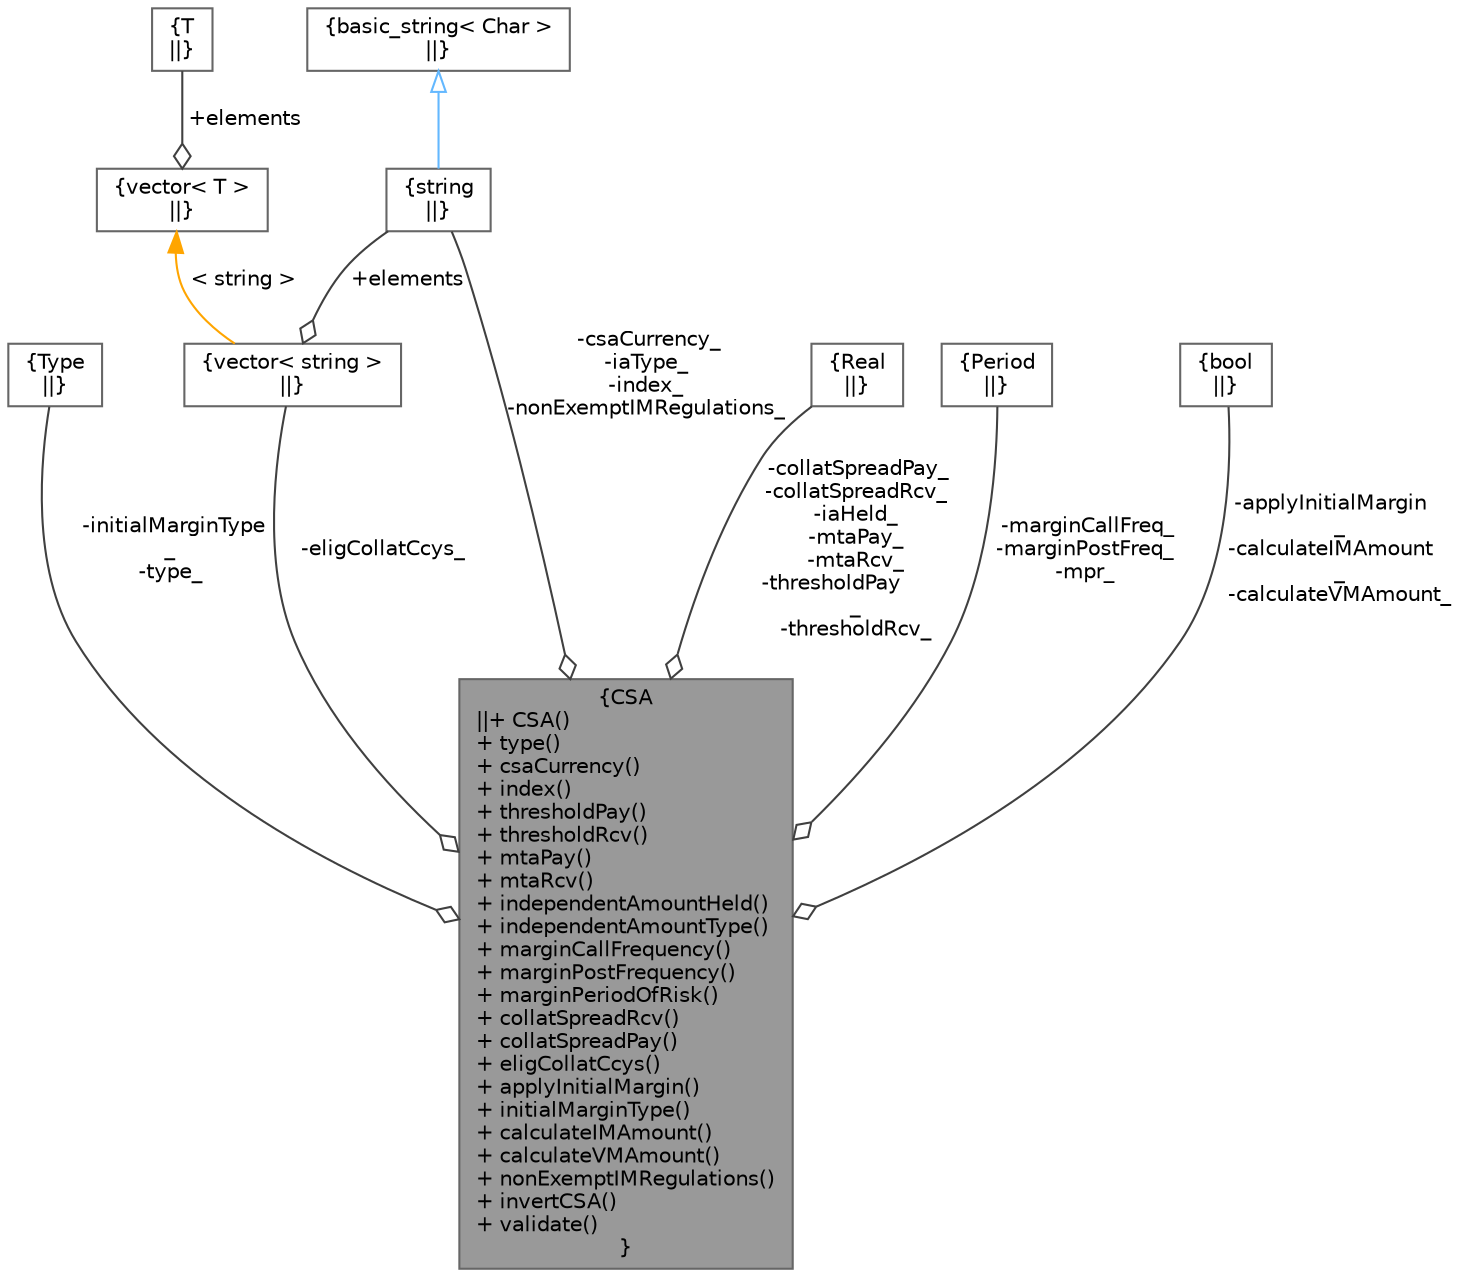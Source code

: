 digraph "CSA"
{
 // INTERACTIVE_SVG=YES
 // LATEX_PDF_SIZE
  bgcolor="transparent";
  edge [fontname=Helvetica,fontsize=10,labelfontname=Helvetica,labelfontsize=10];
  node [fontname=Helvetica,fontsize=10,shape=box,height=0.2,width=0.4];
  Node1 [label="{CSA\n||+ CSA()\l+ type()\l+ csaCurrency()\l+ index()\l+ thresholdPay()\l+ thresholdRcv()\l+ mtaPay()\l+ mtaRcv()\l+ independentAmountHeld()\l+ independentAmountType()\l+ marginCallFrequency()\l+ marginPostFrequency()\l+ marginPeriodOfRisk()\l+ collatSpreadRcv()\l+ collatSpreadPay()\l+ eligCollatCcys()\l+ applyInitialMargin()\l+ initialMarginType()\l+ calculateIMAmount()\l+ calculateVMAmount()\l+ nonExemptIMRegulations()\l+ invertCSA()\l+ validate()\l}",height=0.2,width=0.4,color="gray40", fillcolor="grey60", style="filled", fontcolor="black",tooltip=" "];
  Node2 -> Node1 [color="grey25",style="solid",label=" -initialMarginType\l_\n-type_" ,arrowhead="odiamond"];
  Node2 [label="{Type\n||}",height=0.2,width=0.4,color="gray40", fillcolor="white", style="filled",tooltip=" "];
  Node3 -> Node1 [color="grey25",style="solid",label=" -csaCurrency_\n-iaType_\n-index_\n-nonExemptIMRegulations_" ,arrowhead="odiamond"];
  Node3 [label="{string\n||}",height=0.2,width=0.4,color="gray40", fillcolor="white", style="filled",tooltip=" "];
  Node4 -> Node3 [dir="back",color="steelblue1",style="solid",arrowtail="onormal"];
  Node4 [label="{basic_string\< Char \>\n||}",height=0.2,width=0.4,color="gray40", fillcolor="white", style="filled",tooltip=" "];
  Node5 -> Node1 [color="grey25",style="solid",label=" -collatSpreadPay_\n-collatSpreadRcv_\n-iaHeld_\n-mtaPay_\n-mtaRcv_\n-thresholdPay\l_\n-thresholdRcv_" ,arrowhead="odiamond"];
  Node5 [label="{Real\n||}",height=0.2,width=0.4,color="gray40", fillcolor="white", style="filled",tooltip=" "];
  Node6 -> Node1 [color="grey25",style="solid",label=" -marginCallFreq_\n-marginPostFreq_\n-mpr_" ,arrowhead="odiamond"];
  Node6 [label="{Period\n||}",height=0.2,width=0.4,color="gray40", fillcolor="white", style="filled",tooltip=" "];
  Node7 -> Node1 [color="grey25",style="solid",label=" -eligCollatCcys_" ,arrowhead="odiamond"];
  Node7 [label="{vector\< string \>\n||}",height=0.2,width=0.4,color="gray40", fillcolor="white", style="filled",tooltip=" "];
  Node3 -> Node7 [color="grey25",style="solid",label=" +elements" ,arrowhead="odiamond"];
  Node8 -> Node7 [dir="back",color="orange",style="solid",label=" \< string \>" ];
  Node8 [label="{vector\< T \>\n||}",height=0.2,width=0.4,color="gray40", fillcolor="white", style="filled",tooltip=" "];
  Node9 -> Node8 [color="grey25",style="solid",label=" +elements" ,arrowhead="odiamond"];
  Node9 [label="{T\n||}",height=0.2,width=0.4,color="gray40", fillcolor="white", style="filled",tooltip=" "];
  Node10 -> Node1 [color="grey25",style="solid",label=" -applyInitialMargin\l_\n-calculateIMAmount\l_\n-calculateVMAmount_" ,arrowhead="odiamond"];
  Node10 [label="{bool\n||}",height=0.2,width=0.4,color="gray40", fillcolor="white", style="filled",URL="$classbool.html",tooltip=" "];
}
